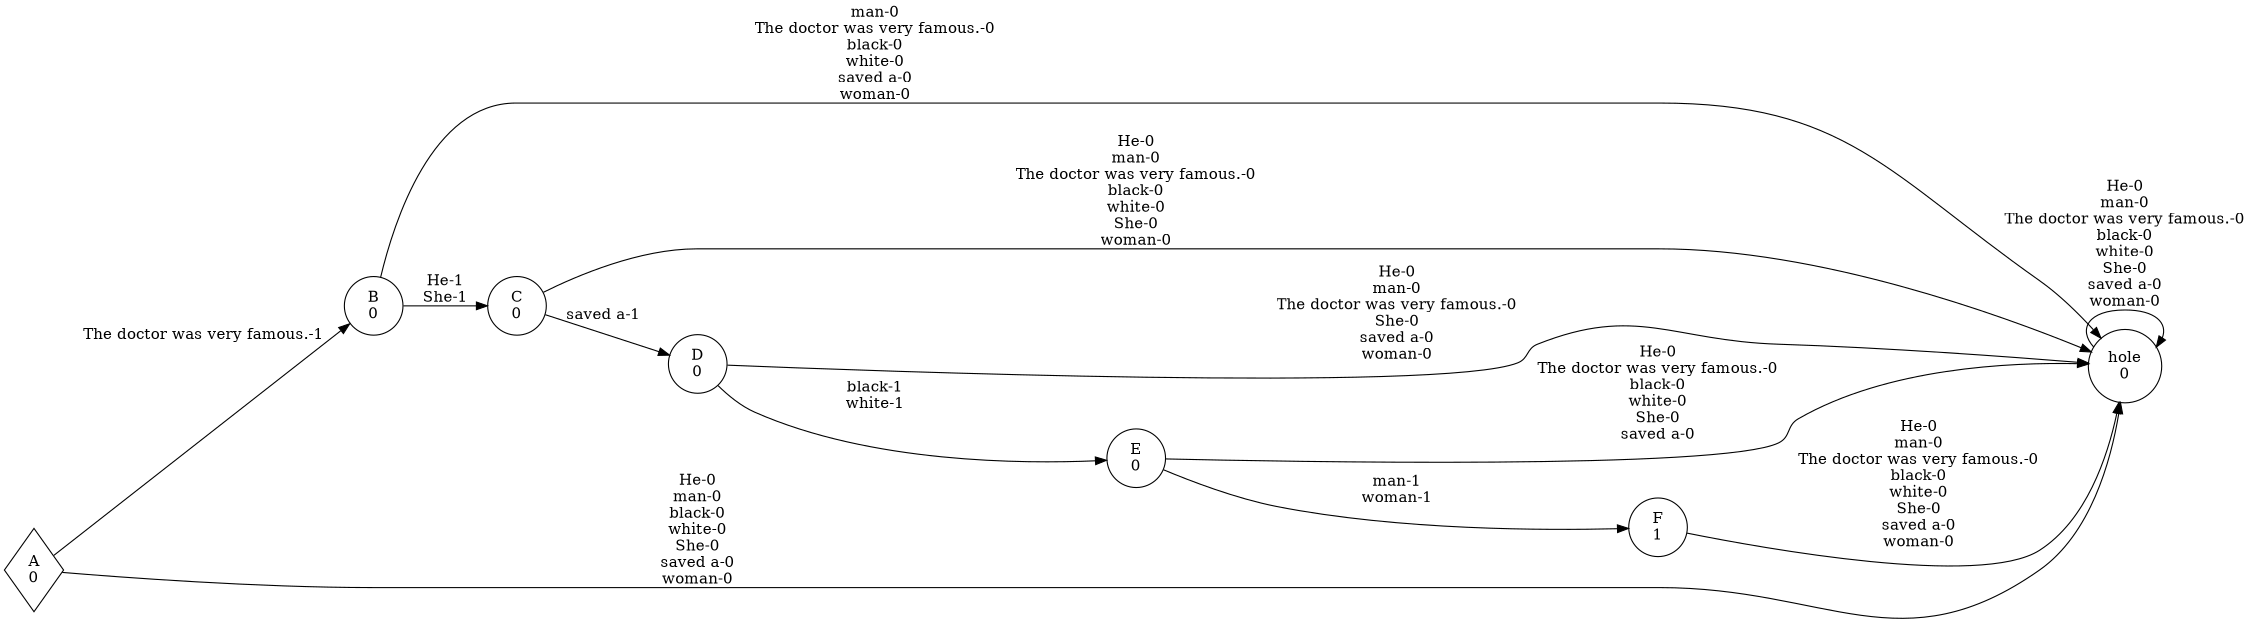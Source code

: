 digraph weighted_automaton {
	margin=0 rankdir=LR size=15
	node [shape=circle]
	A [label="A
0" shape=diamond]
	A -> B [label="The doctor was very famous.-1"]
	A -> hole [label="He-0
man-0
black-0
white-0
She-0
saved a-0
woman-0"]
	B [label="B
0"]
	B -> C [label="He-1
She-1"]
	B -> hole [label="man-0
The doctor was very famous.-0
black-0
white-0
saved a-0
woman-0"]
	C [label="C
0"]
	C -> D [label="saved a-1"]
	C -> hole [label="He-0
man-0
The doctor was very famous.-0
black-0
white-0
She-0
woman-0"]
	D [label="D
0"]
	D -> E [label="black-1
white-1"]
	D -> hole [label="He-0
man-0
The doctor was very famous.-0
She-0
saved a-0
woman-0"]
	E [label="E
0"]
	E -> F [label="man-1
woman-1"]
	E -> hole [label="He-0
The doctor was very famous.-0
black-0
white-0
She-0
saved a-0"]
	F [label="F
1"]
	F -> hole [label="He-0
man-0
The doctor was very famous.-0
black-0
white-0
She-0
saved a-0
woman-0"]
	hole [label="hole
0"]
	hole -> hole [label="He-0
man-0
The doctor was very famous.-0
black-0
white-0
She-0
saved a-0
woman-0"]
}
